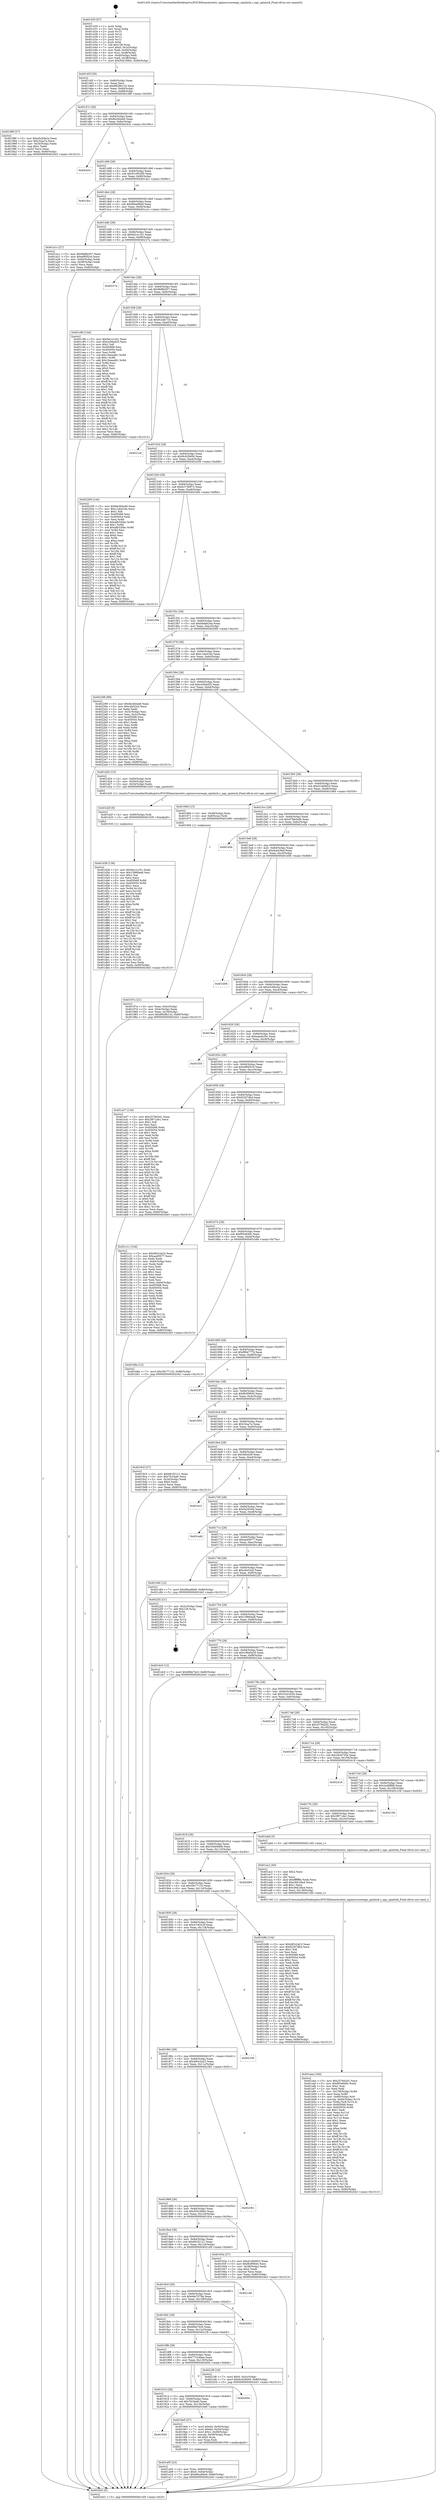 digraph "0x401430" {
  label = "0x401430 (/mnt/c/Users/mathe/Desktop/tcc/POCII/binaries/extr_nginxsrccorengx_spinlock.c_ngx_spinlock_Final-ollvm.out::main(0))"
  labelloc = "t"
  node[shape=record]

  Entry [label="",width=0.3,height=0.3,shape=circle,fillcolor=black,style=filled]
  "0x40145f" [label="{
     0x40145f [29]\l
     | [instrs]\l
     &nbsp;&nbsp;0x40145f \<+3\>: mov -0x80(%rbp),%eax\l
     &nbsp;&nbsp;0x401462 \<+2\>: mov %eax,%ecx\l
     &nbsp;&nbsp;0x401464 \<+6\>: sub $0x8828b132,%ecx\l
     &nbsp;&nbsp;0x40146a \<+6\>: mov %eax,-0x84(%rbp)\l
     &nbsp;&nbsp;0x401470 \<+6\>: mov %ecx,-0x88(%rbp)\l
     &nbsp;&nbsp;0x401476 \<+6\>: je 000000000040198f \<main+0x55f\>\l
  }"]
  "0x40198f" [label="{
     0x40198f [27]\l
     | [instrs]\l
     &nbsp;&nbsp;0x40198f \<+5\>: mov $0xe5c84e2a,%eax\l
     &nbsp;&nbsp;0x401994 \<+5\>: mov $0x32aa7a,%ecx\l
     &nbsp;&nbsp;0x401999 \<+3\>: mov -0x34(%rbp),%edx\l
     &nbsp;&nbsp;0x40199c \<+3\>: cmp $0x1,%edx\l
     &nbsp;&nbsp;0x40199f \<+3\>: cmovl %ecx,%eax\l
     &nbsp;&nbsp;0x4019a2 \<+3\>: mov %eax,-0x80(%rbp)\l
     &nbsp;&nbsp;0x4019a5 \<+5\>: jmp 0000000000402443 \<main+0x1013\>\l
  }"]
  "0x40147c" [label="{
     0x40147c [28]\l
     | [instrs]\l
     &nbsp;&nbsp;0x40147c \<+5\>: jmp 0000000000401481 \<main+0x51\>\l
     &nbsp;&nbsp;0x401481 \<+6\>: mov -0x84(%rbp),%eax\l
     &nbsp;&nbsp;0x401487 \<+5\>: sub $0x8e2b0a46,%eax\l
     &nbsp;&nbsp;0x40148c \<+6\>: mov %eax,-0x8c(%rbp)\l
     &nbsp;&nbsp;0x401492 \<+6\>: je 000000000040243c \<main+0x100c\>\l
  }"]
  Exit [label="",width=0.3,height=0.3,shape=circle,fillcolor=black,style=filled,peripheries=2]
  "0x40243c" [label="{
     0x40243c\l
  }", style=dashed]
  "0x401498" [label="{
     0x401498 [28]\l
     | [instrs]\l
     &nbsp;&nbsp;0x401498 \<+5\>: jmp 000000000040149d \<main+0x6d\>\l
     &nbsp;&nbsp;0x40149d \<+6\>: mov -0x84(%rbp),%eax\l
     &nbsp;&nbsp;0x4014a3 \<+5\>: sub $0x91c95260,%eax\l
     &nbsp;&nbsp;0x4014a8 \<+6\>: mov %eax,-0x90(%rbp)\l
     &nbsp;&nbsp;0x4014ae \<+6\>: je 0000000000401dcc \<main+0x99c\>\l
  }"]
  "0x401d38" [label="{
     0x401d38 [136]\l
     | [instrs]\l
     &nbsp;&nbsp;0x401d38 \<+5\>: mov $0x9a1cc161,%edx\l
     &nbsp;&nbsp;0x401d3d \<+5\>: mov $0x15860ea8,%esi\l
     &nbsp;&nbsp;0x401d42 \<+2\>: mov $0x1,%al\l
     &nbsp;&nbsp;0x401d44 \<+2\>: xor %ecx,%ecx\l
     &nbsp;&nbsp;0x401d46 \<+8\>: mov 0x405068,%r8d\l
     &nbsp;&nbsp;0x401d4e \<+8\>: mov 0x405054,%r9d\l
     &nbsp;&nbsp;0x401d56 \<+3\>: sub $0x1,%ecx\l
     &nbsp;&nbsp;0x401d59 \<+3\>: mov %r8d,%r10d\l
     &nbsp;&nbsp;0x401d5c \<+3\>: add %ecx,%r10d\l
     &nbsp;&nbsp;0x401d5f \<+4\>: imul %r10d,%r8d\l
     &nbsp;&nbsp;0x401d63 \<+4\>: and $0x1,%r8d\l
     &nbsp;&nbsp;0x401d67 \<+4\>: cmp $0x0,%r8d\l
     &nbsp;&nbsp;0x401d6b \<+4\>: sete %r11b\l
     &nbsp;&nbsp;0x401d6f \<+4\>: cmp $0xa,%r9d\l
     &nbsp;&nbsp;0x401d73 \<+3\>: setl %bl\l
     &nbsp;&nbsp;0x401d76 \<+3\>: mov %r11b,%r14b\l
     &nbsp;&nbsp;0x401d79 \<+4\>: xor $0xff,%r14b\l
     &nbsp;&nbsp;0x401d7d \<+3\>: mov %bl,%r15b\l
     &nbsp;&nbsp;0x401d80 \<+4\>: xor $0xff,%r15b\l
     &nbsp;&nbsp;0x401d84 \<+2\>: xor $0x1,%al\l
     &nbsp;&nbsp;0x401d86 \<+3\>: mov %r14b,%r12b\l
     &nbsp;&nbsp;0x401d89 \<+4\>: and $0xff,%r12b\l
     &nbsp;&nbsp;0x401d8d \<+3\>: and %al,%r11b\l
     &nbsp;&nbsp;0x401d90 \<+3\>: mov %r15b,%r13b\l
     &nbsp;&nbsp;0x401d93 \<+4\>: and $0xff,%r13b\l
     &nbsp;&nbsp;0x401d97 \<+2\>: and %al,%bl\l
     &nbsp;&nbsp;0x401d99 \<+3\>: or %r11b,%r12b\l
     &nbsp;&nbsp;0x401d9c \<+3\>: or %bl,%r13b\l
     &nbsp;&nbsp;0x401d9f \<+3\>: xor %r13b,%r12b\l
     &nbsp;&nbsp;0x401da2 \<+3\>: or %r15b,%r14b\l
     &nbsp;&nbsp;0x401da5 \<+4\>: xor $0xff,%r14b\l
     &nbsp;&nbsp;0x401da9 \<+2\>: or $0x1,%al\l
     &nbsp;&nbsp;0x401dab \<+3\>: and %al,%r14b\l
     &nbsp;&nbsp;0x401dae \<+3\>: or %r14b,%r12b\l
     &nbsp;&nbsp;0x401db1 \<+4\>: test $0x1,%r12b\l
     &nbsp;&nbsp;0x401db5 \<+3\>: cmovne %esi,%edx\l
     &nbsp;&nbsp;0x401db8 \<+3\>: mov %edx,-0x80(%rbp)\l
     &nbsp;&nbsp;0x401dbb \<+5\>: jmp 0000000000402443 \<main+0x1013\>\l
  }"]
  "0x401dcc" [label="{
     0x401dcc\l
  }", style=dashed]
  "0x4014b4" [label="{
     0x4014b4 [28]\l
     | [instrs]\l
     &nbsp;&nbsp;0x4014b4 \<+5\>: jmp 00000000004014b9 \<main+0x89\>\l
     &nbsp;&nbsp;0x4014b9 \<+6\>: mov -0x84(%rbp),%eax\l
     &nbsp;&nbsp;0x4014bf \<+5\>: sub $0x96ea99a9,%eax\l
     &nbsp;&nbsp;0x4014c4 \<+6\>: mov %eax,-0x94(%rbp)\l
     &nbsp;&nbsp;0x4014ca \<+6\>: je 0000000000401a1c \<main+0x5ec\>\l
  }"]
  "0x401d2f" [label="{
     0x401d2f [9]\l
     | [instrs]\l
     &nbsp;&nbsp;0x401d2f \<+4\>: mov -0x60(%rbp),%rdi\l
     &nbsp;&nbsp;0x401d33 \<+5\>: call 0000000000401030 \<free@plt\>\l
     | [calls]\l
     &nbsp;&nbsp;0x401030 \{1\} (unknown)\l
  }"]
  "0x401a1c" [label="{
     0x401a1c [27]\l
     | [instrs]\l
     &nbsp;&nbsp;0x401a1c \<+5\>: mov $0x9bf6b507,%eax\l
     &nbsp;&nbsp;0x401a21 \<+5\>: mov $0xef95f2c0,%ecx\l
     &nbsp;&nbsp;0x401a26 \<+3\>: mov -0x64(%rbp),%edx\l
     &nbsp;&nbsp;0x401a29 \<+3\>: cmp -0x58(%rbp),%edx\l
     &nbsp;&nbsp;0x401a2c \<+3\>: cmovl %ecx,%eax\l
     &nbsp;&nbsp;0x401a2f \<+3\>: mov %eax,-0x80(%rbp)\l
     &nbsp;&nbsp;0x401a32 \<+5\>: jmp 0000000000402443 \<main+0x1013\>\l
  }"]
  "0x4014d0" [label="{
     0x4014d0 [28]\l
     | [instrs]\l
     &nbsp;&nbsp;0x4014d0 \<+5\>: jmp 00000000004014d5 \<main+0xa5\>\l
     &nbsp;&nbsp;0x4014d5 \<+6\>: mov -0x84(%rbp),%eax\l
     &nbsp;&nbsp;0x4014db \<+5\>: sub $0x9a1cc161,%eax\l
     &nbsp;&nbsp;0x4014e0 \<+6\>: mov %eax,-0x98(%rbp)\l
     &nbsp;&nbsp;0x4014e6 \<+6\>: je 000000000040237a \<main+0xf4a\>\l
  }"]
  "0x401aea" [label="{
     0x401aea [160]\l
     | [instrs]\l
     &nbsp;&nbsp;0x401aea \<+5\>: mov $0x2578d2d1,%ecx\l
     &nbsp;&nbsp;0x401aef \<+5\>: mov $0xf654649c,%edx\l
     &nbsp;&nbsp;0x401af4 \<+3\>: mov $0x1,%sil\l
     &nbsp;&nbsp;0x401af7 \<+2\>: xor %edi,%edi\l
     &nbsp;&nbsp;0x401af9 \<+7\>: mov -0x138(%rbp),%r8d\l
     &nbsp;&nbsp;0x401b00 \<+4\>: imul %eax,%r8d\l
     &nbsp;&nbsp;0x401b04 \<+4\>: mov -0x60(%rbp),%r9\l
     &nbsp;&nbsp;0x401b08 \<+4\>: movslq -0x64(%rbp),%r10\l
     &nbsp;&nbsp;0x401b0c \<+4\>: mov %r8d,(%r9,%r10,4)\l
     &nbsp;&nbsp;0x401b10 \<+7\>: mov 0x405068,%eax\l
     &nbsp;&nbsp;0x401b17 \<+8\>: mov 0x405054,%r8d\l
     &nbsp;&nbsp;0x401b1f \<+3\>: sub $0x1,%edi\l
     &nbsp;&nbsp;0x401b22 \<+3\>: mov %eax,%r11d\l
     &nbsp;&nbsp;0x401b25 \<+3\>: add %edi,%r11d\l
     &nbsp;&nbsp;0x401b28 \<+4\>: imul %r11d,%eax\l
     &nbsp;&nbsp;0x401b2c \<+3\>: and $0x1,%eax\l
     &nbsp;&nbsp;0x401b2f \<+3\>: cmp $0x0,%eax\l
     &nbsp;&nbsp;0x401b32 \<+3\>: sete %bl\l
     &nbsp;&nbsp;0x401b35 \<+4\>: cmp $0xa,%r8d\l
     &nbsp;&nbsp;0x401b39 \<+4\>: setl %r14b\l
     &nbsp;&nbsp;0x401b3d \<+3\>: mov %bl,%r15b\l
     &nbsp;&nbsp;0x401b40 \<+4\>: xor $0xff,%r15b\l
     &nbsp;&nbsp;0x401b44 \<+3\>: mov %r14b,%r12b\l
     &nbsp;&nbsp;0x401b47 \<+4\>: xor $0xff,%r12b\l
     &nbsp;&nbsp;0x401b4b \<+4\>: xor $0x1,%sil\l
     &nbsp;&nbsp;0x401b4f \<+3\>: mov %r15b,%r13b\l
     &nbsp;&nbsp;0x401b52 \<+4\>: and $0xff,%r13b\l
     &nbsp;&nbsp;0x401b56 \<+3\>: and %sil,%bl\l
     &nbsp;&nbsp;0x401b59 \<+3\>: mov %r12b,%al\l
     &nbsp;&nbsp;0x401b5c \<+2\>: and $0xff,%al\l
     &nbsp;&nbsp;0x401b5e \<+3\>: and %sil,%r14b\l
     &nbsp;&nbsp;0x401b61 \<+3\>: or %bl,%r13b\l
     &nbsp;&nbsp;0x401b64 \<+3\>: or %r14b,%al\l
     &nbsp;&nbsp;0x401b67 \<+3\>: xor %al,%r13b\l
     &nbsp;&nbsp;0x401b6a \<+3\>: or %r12b,%r15b\l
     &nbsp;&nbsp;0x401b6d \<+4\>: xor $0xff,%r15b\l
     &nbsp;&nbsp;0x401b71 \<+4\>: or $0x1,%sil\l
     &nbsp;&nbsp;0x401b75 \<+3\>: and %sil,%r15b\l
     &nbsp;&nbsp;0x401b78 \<+3\>: or %r15b,%r13b\l
     &nbsp;&nbsp;0x401b7b \<+4\>: test $0x1,%r13b\l
     &nbsp;&nbsp;0x401b7f \<+3\>: cmovne %edx,%ecx\l
     &nbsp;&nbsp;0x401b82 \<+3\>: mov %ecx,-0x80(%rbp)\l
     &nbsp;&nbsp;0x401b85 \<+5\>: jmp 0000000000402443 \<main+0x1013\>\l
  }"]
  "0x40237a" [label="{
     0x40237a\l
  }", style=dashed]
  "0x4014ec" [label="{
     0x4014ec [28]\l
     | [instrs]\l
     &nbsp;&nbsp;0x4014ec \<+5\>: jmp 00000000004014f1 \<main+0xc1\>\l
     &nbsp;&nbsp;0x4014f1 \<+6\>: mov -0x84(%rbp),%eax\l
     &nbsp;&nbsp;0x4014f7 \<+5\>: sub $0x9bf6b507,%eax\l
     &nbsp;&nbsp;0x4014fc \<+6\>: mov %eax,-0x9c(%rbp)\l
     &nbsp;&nbsp;0x401502 \<+6\>: je 0000000000401c90 \<main+0x860\>\l
  }"]
  "0x401ac2" [label="{
     0x401ac2 [40]\l
     | [instrs]\l
     &nbsp;&nbsp;0x401ac2 \<+5\>: mov $0x2,%ecx\l
     &nbsp;&nbsp;0x401ac7 \<+1\>: cltd\l
     &nbsp;&nbsp;0x401ac8 \<+2\>: idiv %ecx\l
     &nbsp;&nbsp;0x401aca \<+6\>: imul $0xfffffffe,%edx,%ecx\l
     &nbsp;&nbsp;0x401ad0 \<+6\>: add $0xc9dc28a4,%ecx\l
     &nbsp;&nbsp;0x401ad6 \<+3\>: add $0x1,%ecx\l
     &nbsp;&nbsp;0x401ad9 \<+6\>: sub $0xc9dc28a4,%ecx\l
     &nbsp;&nbsp;0x401adf \<+6\>: mov %ecx,-0x138(%rbp)\l
     &nbsp;&nbsp;0x401ae5 \<+5\>: call 0000000000401160 \<next_i\>\l
     | [calls]\l
     &nbsp;&nbsp;0x401160 \{1\} (/mnt/c/Users/mathe/Desktop/tcc/POCII/binaries/extr_nginxsrccorengx_spinlock.c_ngx_spinlock_Final-ollvm.out::next_i)\l
  }"]
  "0x401c90" [label="{
     0x401c90 [144]\l
     | [instrs]\l
     &nbsp;&nbsp;0x401c90 \<+5\>: mov $0x9a1cc161,%eax\l
     &nbsp;&nbsp;0x401c95 \<+5\>: mov $0xce56ed25,%ecx\l
     &nbsp;&nbsp;0x401c9a \<+2\>: mov $0x1,%dl\l
     &nbsp;&nbsp;0x401c9c \<+7\>: mov 0x405068,%esi\l
     &nbsp;&nbsp;0x401ca3 \<+7\>: mov 0x405054,%edi\l
     &nbsp;&nbsp;0x401caa \<+3\>: mov %esi,%r8d\l
     &nbsp;&nbsp;0x401cad \<+7\>: sub $0x10eea481,%r8d\l
     &nbsp;&nbsp;0x401cb4 \<+4\>: sub $0x1,%r8d\l
     &nbsp;&nbsp;0x401cb8 \<+7\>: add $0x10eea481,%r8d\l
     &nbsp;&nbsp;0x401cbf \<+4\>: imul %r8d,%esi\l
     &nbsp;&nbsp;0x401cc3 \<+3\>: and $0x1,%esi\l
     &nbsp;&nbsp;0x401cc6 \<+3\>: cmp $0x0,%esi\l
     &nbsp;&nbsp;0x401cc9 \<+4\>: sete %r9b\l
     &nbsp;&nbsp;0x401ccd \<+3\>: cmp $0xa,%edi\l
     &nbsp;&nbsp;0x401cd0 \<+4\>: setl %r10b\l
     &nbsp;&nbsp;0x401cd4 \<+3\>: mov %r9b,%r11b\l
     &nbsp;&nbsp;0x401cd7 \<+4\>: xor $0xff,%r11b\l
     &nbsp;&nbsp;0x401cdb \<+3\>: mov %r10b,%bl\l
     &nbsp;&nbsp;0x401cde \<+3\>: xor $0xff,%bl\l
     &nbsp;&nbsp;0x401ce1 \<+3\>: xor $0x1,%dl\l
     &nbsp;&nbsp;0x401ce4 \<+3\>: mov %r11b,%r14b\l
     &nbsp;&nbsp;0x401ce7 \<+4\>: and $0xff,%r14b\l
     &nbsp;&nbsp;0x401ceb \<+3\>: and %dl,%r9b\l
     &nbsp;&nbsp;0x401cee \<+3\>: mov %bl,%r15b\l
     &nbsp;&nbsp;0x401cf1 \<+4\>: and $0xff,%r15b\l
     &nbsp;&nbsp;0x401cf5 \<+3\>: and %dl,%r10b\l
     &nbsp;&nbsp;0x401cf8 \<+3\>: or %r9b,%r14b\l
     &nbsp;&nbsp;0x401cfb \<+3\>: or %r10b,%r15b\l
     &nbsp;&nbsp;0x401cfe \<+3\>: xor %r15b,%r14b\l
     &nbsp;&nbsp;0x401d01 \<+3\>: or %bl,%r11b\l
     &nbsp;&nbsp;0x401d04 \<+4\>: xor $0xff,%r11b\l
     &nbsp;&nbsp;0x401d08 \<+3\>: or $0x1,%dl\l
     &nbsp;&nbsp;0x401d0b \<+3\>: and %dl,%r11b\l
     &nbsp;&nbsp;0x401d0e \<+3\>: or %r11b,%r14b\l
     &nbsp;&nbsp;0x401d11 \<+4\>: test $0x1,%r14b\l
     &nbsp;&nbsp;0x401d15 \<+3\>: cmovne %ecx,%eax\l
     &nbsp;&nbsp;0x401d18 \<+3\>: mov %eax,-0x80(%rbp)\l
     &nbsp;&nbsp;0x401d1b \<+5\>: jmp 0000000000402443 \<main+0x1013\>\l
  }"]
  "0x401508" [label="{
     0x401508 [28]\l
     | [instrs]\l
     &nbsp;&nbsp;0x401508 \<+5\>: jmp 000000000040150d \<main+0xdd\>\l
     &nbsp;&nbsp;0x40150d \<+6\>: mov -0x84(%rbp),%eax\l
     &nbsp;&nbsp;0x401513 \<+5\>: sub $0x9c2db71b,%eax\l
     &nbsp;&nbsp;0x401518 \<+6\>: mov %eax,-0xa0(%rbp)\l
     &nbsp;&nbsp;0x40151e \<+6\>: je 00000000004021cd \<main+0xd9d\>\l
  }"]
  "0x401a05" [label="{
     0x401a05 [23]\l
     | [instrs]\l
     &nbsp;&nbsp;0x401a05 \<+4\>: mov %rax,-0x60(%rbp)\l
     &nbsp;&nbsp;0x401a09 \<+7\>: movl $0x0,-0x64(%rbp)\l
     &nbsp;&nbsp;0x401a10 \<+7\>: movl $0x96ea99a9,-0x80(%rbp)\l
     &nbsp;&nbsp;0x401a17 \<+5\>: jmp 0000000000402443 \<main+0x1013\>\l
  }"]
  "0x4021cd" [label="{
     0x4021cd\l
  }", style=dashed]
  "0x401524" [label="{
     0x401524 [28]\l
     | [instrs]\l
     &nbsp;&nbsp;0x401524 \<+5\>: jmp 0000000000401529 \<main+0xf9\>\l
     &nbsp;&nbsp;0x401529 \<+6\>: mov -0x84(%rbp),%eax\l
     &nbsp;&nbsp;0x40152f \<+5\>: sub $0x9c429494,%eax\l
     &nbsp;&nbsp;0x401534 \<+6\>: mov %eax,-0xa4(%rbp)\l
     &nbsp;&nbsp;0x40153a \<+6\>: je 0000000000402209 \<main+0xdd9\>\l
  }"]
  "0x401930" [label="{
     0x401930\l
  }", style=dashed]
  "0x402209" [label="{
     0x402209 [144]\l
     | [instrs]\l
     &nbsp;&nbsp;0x402209 \<+5\>: mov $0x8e2b0a46,%eax\l
     &nbsp;&nbsp;0x40220e \<+5\>: mov $0xc1ab416e,%ecx\l
     &nbsp;&nbsp;0x402213 \<+2\>: mov $0x1,%dl\l
     &nbsp;&nbsp;0x402215 \<+7\>: mov 0x405068,%esi\l
     &nbsp;&nbsp;0x40221c \<+7\>: mov 0x405054,%edi\l
     &nbsp;&nbsp;0x402223 \<+3\>: mov %esi,%r8d\l
     &nbsp;&nbsp;0x402226 \<+7\>: add $0xafb32bbc,%r8d\l
     &nbsp;&nbsp;0x40222d \<+4\>: sub $0x1,%r8d\l
     &nbsp;&nbsp;0x402231 \<+7\>: sub $0xafb32bbc,%r8d\l
     &nbsp;&nbsp;0x402238 \<+4\>: imul %r8d,%esi\l
     &nbsp;&nbsp;0x40223c \<+3\>: and $0x1,%esi\l
     &nbsp;&nbsp;0x40223f \<+3\>: cmp $0x0,%esi\l
     &nbsp;&nbsp;0x402242 \<+4\>: sete %r9b\l
     &nbsp;&nbsp;0x402246 \<+3\>: cmp $0xa,%edi\l
     &nbsp;&nbsp;0x402249 \<+4\>: setl %r10b\l
     &nbsp;&nbsp;0x40224d \<+3\>: mov %r9b,%r11b\l
     &nbsp;&nbsp;0x402250 \<+4\>: xor $0xff,%r11b\l
     &nbsp;&nbsp;0x402254 \<+3\>: mov %r10b,%bl\l
     &nbsp;&nbsp;0x402257 \<+3\>: xor $0xff,%bl\l
     &nbsp;&nbsp;0x40225a \<+3\>: xor $0x1,%dl\l
     &nbsp;&nbsp;0x40225d \<+3\>: mov %r11b,%r14b\l
     &nbsp;&nbsp;0x402260 \<+4\>: and $0xff,%r14b\l
     &nbsp;&nbsp;0x402264 \<+3\>: and %dl,%r9b\l
     &nbsp;&nbsp;0x402267 \<+3\>: mov %bl,%r15b\l
     &nbsp;&nbsp;0x40226a \<+4\>: and $0xff,%r15b\l
     &nbsp;&nbsp;0x40226e \<+3\>: and %dl,%r10b\l
     &nbsp;&nbsp;0x402271 \<+3\>: or %r9b,%r14b\l
     &nbsp;&nbsp;0x402274 \<+3\>: or %r10b,%r15b\l
     &nbsp;&nbsp;0x402277 \<+3\>: xor %r15b,%r14b\l
     &nbsp;&nbsp;0x40227a \<+3\>: or %bl,%r11b\l
     &nbsp;&nbsp;0x40227d \<+4\>: xor $0xff,%r11b\l
     &nbsp;&nbsp;0x402281 \<+3\>: or $0x1,%dl\l
     &nbsp;&nbsp;0x402284 \<+3\>: and %dl,%r11b\l
     &nbsp;&nbsp;0x402287 \<+3\>: or %r11b,%r14b\l
     &nbsp;&nbsp;0x40228a \<+4\>: test $0x1,%r14b\l
     &nbsp;&nbsp;0x40228e \<+3\>: cmovne %ecx,%eax\l
     &nbsp;&nbsp;0x402291 \<+3\>: mov %eax,-0x80(%rbp)\l
     &nbsp;&nbsp;0x402294 \<+5\>: jmp 0000000000402443 \<main+0x1013\>\l
  }"]
  "0x401540" [label="{
     0x401540 [28]\l
     | [instrs]\l
     &nbsp;&nbsp;0x401540 \<+5\>: jmp 0000000000401545 \<main+0x115\>\l
     &nbsp;&nbsp;0x401545 \<+6\>: mov -0x84(%rbp),%eax\l
     &nbsp;&nbsp;0x40154b \<+5\>: sub $0xb2736973,%eax\l
     &nbsp;&nbsp;0x401550 \<+6\>: mov %eax,-0xa8(%rbp)\l
     &nbsp;&nbsp;0x401556 \<+6\>: je 000000000040239e \<main+0xf6e\>\l
  }"]
  "0x4019e0" [label="{
     0x4019e0 [37]\l
     | [instrs]\l
     &nbsp;&nbsp;0x4019e0 \<+7\>: movl $0x64,-0x50(%rbp)\l
     &nbsp;&nbsp;0x4019e7 \<+7\>: movl $0x64,-0x54(%rbp)\l
     &nbsp;&nbsp;0x4019ee \<+7\>: movl $0x1,-0x58(%rbp)\l
     &nbsp;&nbsp;0x4019f5 \<+4\>: movslq -0x58(%rbp),%rax\l
     &nbsp;&nbsp;0x4019f9 \<+4\>: shl $0x2,%rax\l
     &nbsp;&nbsp;0x4019fd \<+3\>: mov %rax,%rdi\l
     &nbsp;&nbsp;0x401a00 \<+5\>: call 0000000000401050 \<malloc@plt\>\l
     | [calls]\l
     &nbsp;&nbsp;0x401050 \{1\} (unknown)\l
  }"]
  "0x40239e" [label="{
     0x40239e\l
  }", style=dashed]
  "0x40155c" [label="{
     0x40155c [28]\l
     | [instrs]\l
     &nbsp;&nbsp;0x40155c \<+5\>: jmp 0000000000401561 \<main+0x131\>\l
     &nbsp;&nbsp;0x401561 \<+6\>: mov -0x84(%rbp),%eax\l
     &nbsp;&nbsp;0x401567 \<+5\>: sub $0xbbdeb2ea,%eax\l
     &nbsp;&nbsp;0x40156c \<+6\>: mov %eax,-0xac(%rbp)\l
     &nbsp;&nbsp;0x401572 \<+6\>: je 00000000004020f4 \<main+0xcc4\>\l
  }"]
  "0x401914" [label="{
     0x401914 [28]\l
     | [instrs]\l
     &nbsp;&nbsp;0x401914 \<+5\>: jmp 0000000000401919 \<main+0x4e9\>\l
     &nbsp;&nbsp;0x401919 \<+6\>: mov -0x84(%rbp),%eax\l
     &nbsp;&nbsp;0x40191f \<+5\>: sub $0x7fc34afc,%eax\l
     &nbsp;&nbsp;0x401924 \<+6\>: mov %eax,-0x134(%rbp)\l
     &nbsp;&nbsp;0x40192a \<+6\>: je 00000000004019e0 \<main+0x5b0\>\l
  }"]
  "0x4020f4" [label="{
     0x4020f4\l
  }", style=dashed]
  "0x401578" [label="{
     0x401578 [28]\l
     | [instrs]\l
     &nbsp;&nbsp;0x401578 \<+5\>: jmp 000000000040157d \<main+0x14d\>\l
     &nbsp;&nbsp;0x40157d \<+6\>: mov -0x84(%rbp),%eax\l
     &nbsp;&nbsp;0x401583 \<+5\>: sub $0xc1ab416e,%eax\l
     &nbsp;&nbsp;0x401588 \<+6\>: mov %eax,-0xb0(%rbp)\l
     &nbsp;&nbsp;0x40158e \<+6\>: je 0000000000402299 \<main+0xe69\>\l
  }"]
  "0x40200e" [label="{
     0x40200e\l
  }", style=dashed]
  "0x402299" [label="{
     0x402299 [89]\l
     | [instrs]\l
     &nbsp;&nbsp;0x402299 \<+5\>: mov $0x8e2b0a46,%eax\l
     &nbsp;&nbsp;0x40229e \<+5\>: mov $0xc6a52a5,%ecx\l
     &nbsp;&nbsp;0x4022a3 \<+2\>: xor %edx,%edx\l
     &nbsp;&nbsp;0x4022a5 \<+3\>: mov -0x3c(%rbp),%esi\l
     &nbsp;&nbsp;0x4022a8 \<+3\>: mov %esi,-0x2c(%rbp)\l
     &nbsp;&nbsp;0x4022ab \<+7\>: mov 0x405068,%esi\l
     &nbsp;&nbsp;0x4022b2 \<+7\>: mov 0x405054,%edi\l
     &nbsp;&nbsp;0x4022b9 \<+3\>: sub $0x1,%edx\l
     &nbsp;&nbsp;0x4022bc \<+3\>: mov %esi,%r8d\l
     &nbsp;&nbsp;0x4022bf \<+3\>: add %edx,%r8d\l
     &nbsp;&nbsp;0x4022c2 \<+4\>: imul %r8d,%esi\l
     &nbsp;&nbsp;0x4022c6 \<+3\>: and $0x1,%esi\l
     &nbsp;&nbsp;0x4022c9 \<+3\>: cmp $0x0,%esi\l
     &nbsp;&nbsp;0x4022cc \<+4\>: sete %r9b\l
     &nbsp;&nbsp;0x4022d0 \<+3\>: cmp $0xa,%edi\l
     &nbsp;&nbsp;0x4022d3 \<+4\>: setl %r10b\l
     &nbsp;&nbsp;0x4022d7 \<+3\>: mov %r9b,%r11b\l
     &nbsp;&nbsp;0x4022da \<+3\>: and %r10b,%r11b\l
     &nbsp;&nbsp;0x4022dd \<+3\>: xor %r10b,%r9b\l
     &nbsp;&nbsp;0x4022e0 \<+3\>: or %r9b,%r11b\l
     &nbsp;&nbsp;0x4022e3 \<+4\>: test $0x1,%r11b\l
     &nbsp;&nbsp;0x4022e7 \<+3\>: cmovne %ecx,%eax\l
     &nbsp;&nbsp;0x4022ea \<+3\>: mov %eax,-0x80(%rbp)\l
     &nbsp;&nbsp;0x4022ed \<+5\>: jmp 0000000000402443 \<main+0x1013\>\l
  }"]
  "0x401594" [label="{
     0x401594 [28]\l
     | [instrs]\l
     &nbsp;&nbsp;0x401594 \<+5\>: jmp 0000000000401599 \<main+0x169\>\l
     &nbsp;&nbsp;0x401599 \<+6\>: mov -0x84(%rbp),%eax\l
     &nbsp;&nbsp;0x40159f \<+5\>: sub $0xce56ed25,%eax\l
     &nbsp;&nbsp;0x4015a4 \<+6\>: mov %eax,-0xb4(%rbp)\l
     &nbsp;&nbsp;0x4015aa \<+6\>: je 0000000000401d20 \<main+0x8f0\>\l
  }"]
  "0x4018f8" [label="{
     0x4018f8 [28]\l
     | [instrs]\l
     &nbsp;&nbsp;0x4018f8 \<+5\>: jmp 00000000004018fd \<main+0x4cd\>\l
     &nbsp;&nbsp;0x4018fd \<+6\>: mov -0x84(%rbp),%eax\l
     &nbsp;&nbsp;0x401903 \<+5\>: sub $0x77224bea,%eax\l
     &nbsp;&nbsp;0x401908 \<+6\>: mov %eax,-0x130(%rbp)\l
     &nbsp;&nbsp;0x40190e \<+6\>: je 000000000040200e \<main+0xbde\>\l
  }"]
  "0x401d20" [label="{
     0x401d20 [15]\l
     | [instrs]\l
     &nbsp;&nbsp;0x401d20 \<+4\>: mov -0x60(%rbp),%rdi\l
     &nbsp;&nbsp;0x401d24 \<+3\>: mov -0x50(%rbp),%esi\l
     &nbsp;&nbsp;0x401d27 \<+3\>: mov -0x54(%rbp),%edx\l
     &nbsp;&nbsp;0x401d2a \<+5\>: call 0000000000401420 \<ngx_spinlock\>\l
     | [calls]\l
     &nbsp;&nbsp;0x401420 \{1\} (/mnt/c/Users/mathe/Desktop/tcc/POCII/binaries/extr_nginxsrccorengx_spinlock.c_ngx_spinlock_Final-ollvm.out::ngx_spinlock)\l
  }"]
  "0x4015b0" [label="{
     0x4015b0 [28]\l
     | [instrs]\l
     &nbsp;&nbsp;0x4015b0 \<+5\>: jmp 00000000004015b5 \<main+0x185\>\l
     &nbsp;&nbsp;0x4015b5 \<+6\>: mov -0x84(%rbp),%eax\l
     &nbsp;&nbsp;0x4015bb \<+5\>: sub $0xd14b9d53,%eax\l
     &nbsp;&nbsp;0x4015c0 \<+6\>: mov %eax,-0xb8(%rbp)\l
     &nbsp;&nbsp;0x4015c6 \<+6\>: je 000000000040196d \<main+0x53d\>\l
  }"]
  "0x4021f6" [label="{
     0x4021f6 [19]\l
     | [instrs]\l
     &nbsp;&nbsp;0x4021f6 \<+7\>: movl $0x0,-0x3c(%rbp)\l
     &nbsp;&nbsp;0x4021fd \<+7\>: movl $0x9c429494,-0x80(%rbp)\l
     &nbsp;&nbsp;0x402204 \<+5\>: jmp 0000000000402443 \<main+0x1013\>\l
  }"]
  "0x40196d" [label="{
     0x40196d [13]\l
     | [instrs]\l
     &nbsp;&nbsp;0x40196d \<+4\>: mov -0x48(%rbp),%rax\l
     &nbsp;&nbsp;0x401971 \<+4\>: mov 0x8(%rax),%rdi\l
     &nbsp;&nbsp;0x401975 \<+5\>: call 0000000000401060 \<atoi@plt\>\l
     | [calls]\l
     &nbsp;&nbsp;0x401060 \{1\} (unknown)\l
  }"]
  "0x4015cc" [label="{
     0x4015cc [28]\l
     | [instrs]\l
     &nbsp;&nbsp;0x4015cc \<+5\>: jmp 00000000004015d1 \<main+0x1a1\>\l
     &nbsp;&nbsp;0x4015d1 \<+6\>: mov -0x84(%rbp),%eax\l
     &nbsp;&nbsp;0x4015d7 \<+5\>: sub $0xd7b6cbd6,%eax\l
     &nbsp;&nbsp;0x4015dc \<+6\>: mov %eax,-0xbc(%rbp)\l
     &nbsp;&nbsp;0x4015e2 \<+6\>: je 0000000000401e5b \<main+0xa2b\>\l
  }"]
  "0x4018dc" [label="{
     0x4018dc [28]\l
     | [instrs]\l
     &nbsp;&nbsp;0x4018dc \<+5\>: jmp 00000000004018e1 \<main+0x4b1\>\l
     &nbsp;&nbsp;0x4018e1 \<+6\>: mov -0x84(%rbp),%eax\l
     &nbsp;&nbsp;0x4018e7 \<+5\>: sub $0x6fbb74c0,%eax\l
     &nbsp;&nbsp;0x4018ec \<+6\>: mov %eax,-0x12c(%rbp)\l
     &nbsp;&nbsp;0x4018f2 \<+6\>: je 00000000004021f6 \<main+0xdc6\>\l
  }"]
  "0x401e5b" [label="{
     0x401e5b\l
  }", style=dashed]
  "0x4015e8" [label="{
     0x4015e8 [28]\l
     | [instrs]\l
     &nbsp;&nbsp;0x4015e8 \<+5\>: jmp 00000000004015ed \<main+0x1bd\>\l
     &nbsp;&nbsp;0x4015ed \<+6\>: mov -0x84(%rbp),%eax\l
     &nbsp;&nbsp;0x4015f3 \<+5\>: sub $0xdca436ef,%eax\l
     &nbsp;&nbsp;0x4015f8 \<+6\>: mov %eax,-0xc0(%rbp)\l
     &nbsp;&nbsp;0x4015fe \<+6\>: je 0000000000401e08 \<main+0x9d8\>\l
  }"]
  "0x402002" [label="{
     0x402002\l
  }", style=dashed]
  "0x401e08" [label="{
     0x401e08\l
  }", style=dashed]
  "0x401604" [label="{
     0x401604 [28]\l
     | [instrs]\l
     &nbsp;&nbsp;0x401604 \<+5\>: jmp 0000000000401609 \<main+0x1d9\>\l
     &nbsp;&nbsp;0x401609 \<+6\>: mov -0x84(%rbp),%eax\l
     &nbsp;&nbsp;0x40160f \<+5\>: sub $0xe5c84e2a,%eax\l
     &nbsp;&nbsp;0x401614 \<+6\>: mov %eax,-0xc4(%rbp)\l
     &nbsp;&nbsp;0x40161a \<+6\>: je 00000000004019aa \<main+0x57a\>\l
  }"]
  "0x4018c0" [label="{
     0x4018c0 [28]\l
     | [instrs]\l
     &nbsp;&nbsp;0x4018c0 \<+5\>: jmp 00000000004018c5 \<main+0x495\>\l
     &nbsp;&nbsp;0x4018c5 \<+6\>: mov -0x84(%rbp),%eax\l
     &nbsp;&nbsp;0x4018cb \<+5\>: sub $0x6de7079a,%eax\l
     &nbsp;&nbsp;0x4018d0 \<+6\>: mov %eax,-0x128(%rbp)\l
     &nbsp;&nbsp;0x4018d6 \<+6\>: je 0000000000402002 \<main+0xbd2\>\l
  }"]
  "0x4019aa" [label="{
     0x4019aa\l
  }", style=dashed]
  "0x401620" [label="{
     0x401620 [28]\l
     | [instrs]\l
     &nbsp;&nbsp;0x401620 \<+5\>: jmp 0000000000401625 \<main+0x1f5\>\l
     &nbsp;&nbsp;0x401625 \<+6\>: mov -0x84(%rbp),%eax\l
     &nbsp;&nbsp;0x40162b \<+5\>: sub $0xeae6a20c,%eax\l
     &nbsp;&nbsp;0x401630 \<+6\>: mov %eax,-0xc8(%rbp)\l
     &nbsp;&nbsp;0x401636 \<+6\>: je 0000000000401f35 \<main+0xb05\>\l
  }"]
  "0x4021d9" [label="{
     0x4021d9\l
  }", style=dashed]
  "0x401f35" [label="{
     0x401f35\l
  }", style=dashed]
  "0x40163c" [label="{
     0x40163c [28]\l
     | [instrs]\l
     &nbsp;&nbsp;0x40163c \<+5\>: jmp 0000000000401641 \<main+0x211\>\l
     &nbsp;&nbsp;0x401641 \<+6\>: mov -0x84(%rbp),%eax\l
     &nbsp;&nbsp;0x401647 \<+5\>: sub $0xef95f2c0,%eax\l
     &nbsp;&nbsp;0x40164c \<+6\>: mov %eax,-0xcc(%rbp)\l
     &nbsp;&nbsp;0x401652 \<+6\>: je 0000000000401a37 \<main+0x607\>\l
  }"]
  "0x40197a" [label="{
     0x40197a [21]\l
     | [instrs]\l
     &nbsp;&nbsp;0x40197a \<+3\>: mov %eax,-0x4c(%rbp)\l
     &nbsp;&nbsp;0x40197d \<+3\>: mov -0x4c(%rbp),%eax\l
     &nbsp;&nbsp;0x401980 \<+3\>: mov %eax,-0x34(%rbp)\l
     &nbsp;&nbsp;0x401983 \<+7\>: movl $0x8828b132,-0x80(%rbp)\l
     &nbsp;&nbsp;0x40198a \<+5\>: jmp 0000000000402443 \<main+0x1013\>\l
  }"]
  "0x401a37" [label="{
     0x401a37 [134]\l
     | [instrs]\l
     &nbsp;&nbsp;0x401a37 \<+5\>: mov $0x2578d2d1,%eax\l
     &nbsp;&nbsp;0x401a3c \<+5\>: mov $0x2f971de1,%ecx\l
     &nbsp;&nbsp;0x401a41 \<+2\>: mov $0x1,%dl\l
     &nbsp;&nbsp;0x401a43 \<+2\>: xor %esi,%esi\l
     &nbsp;&nbsp;0x401a45 \<+7\>: mov 0x405068,%edi\l
     &nbsp;&nbsp;0x401a4c \<+8\>: mov 0x405054,%r8d\l
     &nbsp;&nbsp;0x401a54 \<+3\>: sub $0x1,%esi\l
     &nbsp;&nbsp;0x401a57 \<+3\>: mov %edi,%r9d\l
     &nbsp;&nbsp;0x401a5a \<+3\>: add %esi,%r9d\l
     &nbsp;&nbsp;0x401a5d \<+4\>: imul %r9d,%edi\l
     &nbsp;&nbsp;0x401a61 \<+3\>: and $0x1,%edi\l
     &nbsp;&nbsp;0x401a64 \<+3\>: cmp $0x0,%edi\l
     &nbsp;&nbsp;0x401a67 \<+4\>: sete %r10b\l
     &nbsp;&nbsp;0x401a6b \<+4\>: cmp $0xa,%r8d\l
     &nbsp;&nbsp;0x401a6f \<+4\>: setl %r11b\l
     &nbsp;&nbsp;0x401a73 \<+3\>: mov %r10b,%bl\l
     &nbsp;&nbsp;0x401a76 \<+3\>: xor $0xff,%bl\l
     &nbsp;&nbsp;0x401a79 \<+3\>: mov %r11b,%r14b\l
     &nbsp;&nbsp;0x401a7c \<+4\>: xor $0xff,%r14b\l
     &nbsp;&nbsp;0x401a80 \<+3\>: xor $0x0,%dl\l
     &nbsp;&nbsp;0x401a83 \<+3\>: mov %bl,%r15b\l
     &nbsp;&nbsp;0x401a86 \<+4\>: and $0x0,%r15b\l
     &nbsp;&nbsp;0x401a8a \<+3\>: and %dl,%r10b\l
     &nbsp;&nbsp;0x401a8d \<+3\>: mov %r14b,%r12b\l
     &nbsp;&nbsp;0x401a90 \<+4\>: and $0x0,%r12b\l
     &nbsp;&nbsp;0x401a94 \<+3\>: and %dl,%r11b\l
     &nbsp;&nbsp;0x401a97 \<+3\>: or %r10b,%r15b\l
     &nbsp;&nbsp;0x401a9a \<+3\>: or %r11b,%r12b\l
     &nbsp;&nbsp;0x401a9d \<+3\>: xor %r12b,%r15b\l
     &nbsp;&nbsp;0x401aa0 \<+3\>: or %r14b,%bl\l
     &nbsp;&nbsp;0x401aa3 \<+3\>: xor $0xff,%bl\l
     &nbsp;&nbsp;0x401aa6 \<+3\>: or $0x0,%dl\l
     &nbsp;&nbsp;0x401aa9 \<+2\>: and %dl,%bl\l
     &nbsp;&nbsp;0x401aab \<+3\>: or %bl,%r15b\l
     &nbsp;&nbsp;0x401aae \<+4\>: test $0x1,%r15b\l
     &nbsp;&nbsp;0x401ab2 \<+3\>: cmovne %ecx,%eax\l
     &nbsp;&nbsp;0x401ab5 \<+3\>: mov %eax,-0x80(%rbp)\l
     &nbsp;&nbsp;0x401ab8 \<+5\>: jmp 0000000000402443 \<main+0x1013\>\l
  }"]
  "0x401658" [label="{
     0x401658 [28]\l
     | [instrs]\l
     &nbsp;&nbsp;0x401658 \<+5\>: jmp 000000000040165d \<main+0x22d\>\l
     &nbsp;&nbsp;0x40165d \<+6\>: mov -0x84(%rbp),%eax\l
     &nbsp;&nbsp;0x401663 \<+5\>: sub $0xf2267db4,%eax\l
     &nbsp;&nbsp;0x401668 \<+6\>: mov %eax,-0xd0(%rbp)\l
     &nbsp;&nbsp;0x40166e \<+6\>: je 0000000000401c1c \<main+0x7ec\>\l
  }"]
  "0x401430" [label="{
     0x401430 [47]\l
     | [instrs]\l
     &nbsp;&nbsp;0x401430 \<+1\>: push %rbp\l
     &nbsp;&nbsp;0x401431 \<+3\>: mov %rsp,%rbp\l
     &nbsp;&nbsp;0x401434 \<+2\>: push %r15\l
     &nbsp;&nbsp;0x401436 \<+2\>: push %r14\l
     &nbsp;&nbsp;0x401438 \<+2\>: push %r13\l
     &nbsp;&nbsp;0x40143a \<+2\>: push %r12\l
     &nbsp;&nbsp;0x40143c \<+1\>: push %rbx\l
     &nbsp;&nbsp;0x40143d \<+7\>: sub $0x128,%rsp\l
     &nbsp;&nbsp;0x401444 \<+7\>: movl $0x0,-0x3c(%rbp)\l
     &nbsp;&nbsp;0x40144b \<+3\>: mov %edi,-0x40(%rbp)\l
     &nbsp;&nbsp;0x40144e \<+4\>: mov %rsi,-0x48(%rbp)\l
     &nbsp;&nbsp;0x401452 \<+3\>: mov -0x40(%rbp),%edi\l
     &nbsp;&nbsp;0x401455 \<+3\>: mov %edi,-0x38(%rbp)\l
     &nbsp;&nbsp;0x401458 \<+7\>: movl $0x5041890c,-0x80(%rbp)\l
  }"]
  "0x401c1c" [label="{
     0x401c1c [104]\l
     | [instrs]\l
     &nbsp;&nbsp;0x401c1c \<+5\>: mov $0x483c2a23,%eax\l
     &nbsp;&nbsp;0x401c21 \<+5\>: mov $0xaad5677,%ecx\l
     &nbsp;&nbsp;0x401c26 \<+2\>: xor %edx,%edx\l
     &nbsp;&nbsp;0x401c28 \<+3\>: mov -0x64(%rbp),%esi\l
     &nbsp;&nbsp;0x401c2b \<+2\>: mov %edx,%edi\l
     &nbsp;&nbsp;0x401c2d \<+2\>: sub %esi,%edi\l
     &nbsp;&nbsp;0x401c2f \<+2\>: mov %edx,%esi\l
     &nbsp;&nbsp;0x401c31 \<+3\>: sub $0x1,%esi\l
     &nbsp;&nbsp;0x401c34 \<+2\>: add %esi,%edi\l
     &nbsp;&nbsp;0x401c36 \<+2\>: mov %edx,%esi\l
     &nbsp;&nbsp;0x401c38 \<+2\>: sub %edi,%esi\l
     &nbsp;&nbsp;0x401c3a \<+3\>: mov %esi,-0x64(%rbp)\l
     &nbsp;&nbsp;0x401c3d \<+7\>: mov 0x405068,%esi\l
     &nbsp;&nbsp;0x401c44 \<+7\>: mov 0x405054,%edi\l
     &nbsp;&nbsp;0x401c4b \<+3\>: sub $0x1,%edx\l
     &nbsp;&nbsp;0x401c4e \<+3\>: mov %esi,%r8d\l
     &nbsp;&nbsp;0x401c51 \<+3\>: add %edx,%r8d\l
     &nbsp;&nbsp;0x401c54 \<+4\>: imul %r8d,%esi\l
     &nbsp;&nbsp;0x401c58 \<+3\>: and $0x1,%esi\l
     &nbsp;&nbsp;0x401c5b \<+3\>: cmp $0x0,%esi\l
     &nbsp;&nbsp;0x401c5e \<+4\>: sete %r9b\l
     &nbsp;&nbsp;0x401c62 \<+3\>: cmp $0xa,%edi\l
     &nbsp;&nbsp;0x401c65 \<+4\>: setl %r10b\l
     &nbsp;&nbsp;0x401c69 \<+3\>: mov %r9b,%r11b\l
     &nbsp;&nbsp;0x401c6c \<+3\>: and %r10b,%r11b\l
     &nbsp;&nbsp;0x401c6f \<+3\>: xor %r10b,%r9b\l
     &nbsp;&nbsp;0x401c72 \<+3\>: or %r9b,%r11b\l
     &nbsp;&nbsp;0x401c75 \<+4\>: test $0x1,%r11b\l
     &nbsp;&nbsp;0x401c79 \<+3\>: cmovne %ecx,%eax\l
     &nbsp;&nbsp;0x401c7c \<+3\>: mov %eax,-0x80(%rbp)\l
     &nbsp;&nbsp;0x401c7f \<+5\>: jmp 0000000000402443 \<main+0x1013\>\l
  }"]
  "0x401674" [label="{
     0x401674 [28]\l
     | [instrs]\l
     &nbsp;&nbsp;0x401674 \<+5\>: jmp 0000000000401679 \<main+0x249\>\l
     &nbsp;&nbsp;0x401679 \<+6\>: mov -0x84(%rbp),%eax\l
     &nbsp;&nbsp;0x40167f \<+5\>: sub $0xf654649c,%eax\l
     &nbsp;&nbsp;0x401684 \<+6\>: mov %eax,-0xd4(%rbp)\l
     &nbsp;&nbsp;0x40168a \<+6\>: je 0000000000401b8a \<main+0x75a\>\l
  }"]
  "0x402443" [label="{
     0x402443 [5]\l
     | [instrs]\l
     &nbsp;&nbsp;0x402443 \<+5\>: jmp 000000000040145f \<main+0x2f\>\l
  }"]
  "0x401b8a" [label="{
     0x401b8a [12]\l
     | [instrs]\l
     &nbsp;&nbsp;0x401b8a \<+7\>: movl $0x39c77132,-0x80(%rbp)\l
     &nbsp;&nbsp;0x401b91 \<+5\>: jmp 0000000000402443 \<main+0x1013\>\l
  }"]
  "0x401690" [label="{
     0x401690 [28]\l
     | [instrs]\l
     &nbsp;&nbsp;0x401690 \<+5\>: jmp 0000000000401695 \<main+0x265\>\l
     &nbsp;&nbsp;0x401695 \<+6\>: mov -0x84(%rbp),%eax\l
     &nbsp;&nbsp;0x40169b \<+5\>: sub $0xf89e777b,%eax\l
     &nbsp;&nbsp;0x4016a0 \<+6\>: mov %eax,-0xd8(%rbp)\l
     &nbsp;&nbsp;0x4016a6 \<+6\>: je 00000000004023f7 \<main+0xfc7\>\l
  }"]
  "0x4018a4" [label="{
     0x4018a4 [28]\l
     | [instrs]\l
     &nbsp;&nbsp;0x4018a4 \<+5\>: jmp 00000000004018a9 \<main+0x479\>\l
     &nbsp;&nbsp;0x4018a9 \<+6\>: mov -0x84(%rbp),%eax\l
     &nbsp;&nbsp;0x4018af \<+5\>: sub $0x681f2121,%eax\l
     &nbsp;&nbsp;0x4018b4 \<+6\>: mov %eax,-0x124(%rbp)\l
     &nbsp;&nbsp;0x4018ba \<+6\>: je 00000000004021d9 \<main+0xda9\>\l
  }"]
  "0x4023f7" [label="{
     0x4023f7\l
  }", style=dashed]
  "0x4016ac" [label="{
     0x4016ac [28]\l
     | [instrs]\l
     &nbsp;&nbsp;0x4016ac \<+5\>: jmp 00000000004016b1 \<main+0x281\>\l
     &nbsp;&nbsp;0x4016b1 \<+6\>: mov -0x84(%rbp),%eax\l
     &nbsp;&nbsp;0x4016b7 \<+5\>: sub $0xfb3f0644,%eax\l
     &nbsp;&nbsp;0x4016bc \<+6\>: mov %eax,-0xdc(%rbp)\l
     &nbsp;&nbsp;0x4016c2 \<+6\>: je 0000000000401955 \<main+0x525\>\l
  }"]
  "0x40193a" [label="{
     0x40193a [27]\l
     | [instrs]\l
     &nbsp;&nbsp;0x40193a \<+5\>: mov $0xd14b9d53,%eax\l
     &nbsp;&nbsp;0x40193f \<+5\>: mov $0xfb3f0644,%ecx\l
     &nbsp;&nbsp;0x401944 \<+3\>: mov -0x38(%rbp),%edx\l
     &nbsp;&nbsp;0x401947 \<+3\>: cmp $0x2,%edx\l
     &nbsp;&nbsp;0x40194a \<+3\>: cmovne %ecx,%eax\l
     &nbsp;&nbsp;0x40194d \<+3\>: mov %eax,-0x80(%rbp)\l
     &nbsp;&nbsp;0x401950 \<+5\>: jmp 0000000000402443 \<main+0x1013\>\l
  }"]
  "0x401955" [label="{
     0x401955\l
  }", style=dashed]
  "0x4016c8" [label="{
     0x4016c8 [28]\l
     | [instrs]\l
     &nbsp;&nbsp;0x4016c8 \<+5\>: jmp 00000000004016cd \<main+0x29d\>\l
     &nbsp;&nbsp;0x4016cd \<+6\>: mov -0x84(%rbp),%eax\l
     &nbsp;&nbsp;0x4016d3 \<+5\>: sub $0x32aa7a,%eax\l
     &nbsp;&nbsp;0x4016d8 \<+6\>: mov %eax,-0xe0(%rbp)\l
     &nbsp;&nbsp;0x4016de \<+6\>: je 00000000004019c5 \<main+0x595\>\l
  }"]
  "0x401888" [label="{
     0x401888 [28]\l
     | [instrs]\l
     &nbsp;&nbsp;0x401888 \<+5\>: jmp 000000000040188d \<main+0x45d\>\l
     &nbsp;&nbsp;0x40188d \<+6\>: mov -0x84(%rbp),%eax\l
     &nbsp;&nbsp;0x401893 \<+5\>: sub $0x5041890c,%eax\l
     &nbsp;&nbsp;0x401898 \<+6\>: mov %eax,-0x120(%rbp)\l
     &nbsp;&nbsp;0x40189e \<+6\>: je 000000000040193a \<main+0x50a\>\l
  }"]
  "0x4019c5" [label="{
     0x4019c5 [27]\l
     | [instrs]\l
     &nbsp;&nbsp;0x4019c5 \<+5\>: mov $0x681f2121,%eax\l
     &nbsp;&nbsp;0x4019ca \<+5\>: mov $0x7fc34afc,%ecx\l
     &nbsp;&nbsp;0x4019cf \<+3\>: mov -0x34(%rbp),%edx\l
     &nbsp;&nbsp;0x4019d2 \<+3\>: cmp $0x0,%edx\l
     &nbsp;&nbsp;0x4019d5 \<+3\>: cmove %ecx,%eax\l
     &nbsp;&nbsp;0x4019d8 \<+3\>: mov %eax,-0x80(%rbp)\l
     &nbsp;&nbsp;0x4019db \<+5\>: jmp 0000000000402443 \<main+0x1013\>\l
  }"]
  "0x4016e4" [label="{
     0x4016e4 [28]\l
     | [instrs]\l
     &nbsp;&nbsp;0x4016e4 \<+5\>: jmp 00000000004016e9 \<main+0x2b9\>\l
     &nbsp;&nbsp;0x4016e9 \<+6\>: mov -0x84(%rbp),%eax\l
     &nbsp;&nbsp;0x4016ef \<+5\>: sub $0x3efcb28,%eax\l
     &nbsp;&nbsp;0x4016f4 \<+6\>: mov %eax,-0xe4(%rbp)\l
     &nbsp;&nbsp;0x4016fa \<+6\>: je 0000000000401ec2 \<main+0xa92\>\l
  }"]
  "0x402361" [label="{
     0x402361\l
  }", style=dashed]
  "0x401ec2" [label="{
     0x401ec2\l
  }", style=dashed]
  "0x401700" [label="{
     0x401700 [28]\l
     | [instrs]\l
     &nbsp;&nbsp;0x401700 \<+5\>: jmp 0000000000401705 \<main+0x2d5\>\l
     &nbsp;&nbsp;0x401705 \<+6\>: mov -0x84(%rbp),%eax\l
     &nbsp;&nbsp;0x40170b \<+5\>: sub $0x5a29344,%eax\l
     &nbsp;&nbsp;0x401710 \<+6\>: mov %eax,-0xe8(%rbp)\l
     &nbsp;&nbsp;0x401716 \<+6\>: je 0000000000401edd \<main+0xaad\>\l
  }"]
  "0x40186c" [label="{
     0x40186c [28]\l
     | [instrs]\l
     &nbsp;&nbsp;0x40186c \<+5\>: jmp 0000000000401871 \<main+0x441\>\l
     &nbsp;&nbsp;0x401871 \<+6\>: mov -0x84(%rbp),%eax\l
     &nbsp;&nbsp;0x401877 \<+5\>: sub $0x483c2a23,%eax\l
     &nbsp;&nbsp;0x40187c \<+6\>: mov %eax,-0x11c(%rbp)\l
     &nbsp;&nbsp;0x401882 \<+6\>: je 0000000000402361 \<main+0xf31\>\l
  }"]
  "0x401edd" [label="{
     0x401edd\l
  }", style=dashed]
  "0x40171c" [label="{
     0x40171c [28]\l
     | [instrs]\l
     &nbsp;&nbsp;0x40171c \<+5\>: jmp 0000000000401721 \<main+0x2f1\>\l
     &nbsp;&nbsp;0x401721 \<+6\>: mov -0x84(%rbp),%eax\l
     &nbsp;&nbsp;0x401727 \<+5\>: sub $0xaad5677,%eax\l
     &nbsp;&nbsp;0x40172c \<+6\>: mov %eax,-0xec(%rbp)\l
     &nbsp;&nbsp;0x401732 \<+6\>: je 0000000000401c84 \<main+0x854\>\l
  }"]
  "0x402100" [label="{
     0x402100\l
  }", style=dashed]
  "0x401c84" [label="{
     0x401c84 [12]\l
     | [instrs]\l
     &nbsp;&nbsp;0x401c84 \<+7\>: movl $0x96ea99a9,-0x80(%rbp)\l
     &nbsp;&nbsp;0x401c8b \<+5\>: jmp 0000000000402443 \<main+0x1013\>\l
  }"]
  "0x401738" [label="{
     0x401738 [28]\l
     | [instrs]\l
     &nbsp;&nbsp;0x401738 \<+5\>: jmp 000000000040173d \<main+0x30d\>\l
     &nbsp;&nbsp;0x40173d \<+6\>: mov -0x84(%rbp),%eax\l
     &nbsp;&nbsp;0x401743 \<+5\>: sub $0xc6a52a5,%eax\l
     &nbsp;&nbsp;0x401748 \<+6\>: mov %eax,-0xf0(%rbp)\l
     &nbsp;&nbsp;0x40174e \<+6\>: je 00000000004022f2 \<main+0xec2\>\l
  }"]
  "0x401850" [label="{
     0x401850 [28]\l
     | [instrs]\l
     &nbsp;&nbsp;0x401850 \<+5\>: jmp 0000000000401855 \<main+0x425\>\l
     &nbsp;&nbsp;0x401855 \<+6\>: mov -0x84(%rbp),%eax\l
     &nbsp;&nbsp;0x40185b \<+5\>: sub $0x47c83c2f,%eax\l
     &nbsp;&nbsp;0x401860 \<+6\>: mov %eax,-0x118(%rbp)\l
     &nbsp;&nbsp;0x401866 \<+6\>: je 0000000000402100 \<main+0xcd0\>\l
  }"]
  "0x4022f2" [label="{
     0x4022f2 [21]\l
     | [instrs]\l
     &nbsp;&nbsp;0x4022f2 \<+3\>: mov -0x2c(%rbp),%eax\l
     &nbsp;&nbsp;0x4022f5 \<+7\>: add $0x128,%rsp\l
     &nbsp;&nbsp;0x4022fc \<+1\>: pop %rbx\l
     &nbsp;&nbsp;0x4022fd \<+2\>: pop %r12\l
     &nbsp;&nbsp;0x4022ff \<+2\>: pop %r13\l
     &nbsp;&nbsp;0x402301 \<+2\>: pop %r14\l
     &nbsp;&nbsp;0x402303 \<+2\>: pop %r15\l
     &nbsp;&nbsp;0x402305 \<+1\>: pop %rbp\l
     &nbsp;&nbsp;0x402306 \<+1\>: ret\l
  }"]
  "0x401754" [label="{
     0x401754 [28]\l
     | [instrs]\l
     &nbsp;&nbsp;0x401754 \<+5\>: jmp 0000000000401759 \<main+0x329\>\l
     &nbsp;&nbsp;0x401759 \<+6\>: mov -0x84(%rbp),%eax\l
     &nbsp;&nbsp;0x40175f \<+5\>: sub $0x15860ea8,%eax\l
     &nbsp;&nbsp;0x401764 \<+6\>: mov %eax,-0xf4(%rbp)\l
     &nbsp;&nbsp;0x40176a \<+6\>: je 0000000000401dc0 \<main+0x990\>\l
  }"]
  "0x401b96" [label="{
     0x401b96 [134]\l
     | [instrs]\l
     &nbsp;&nbsp;0x401b96 \<+5\>: mov $0x483c2a23,%eax\l
     &nbsp;&nbsp;0x401b9b \<+5\>: mov $0xf2267db4,%ecx\l
     &nbsp;&nbsp;0x401ba0 \<+2\>: mov $0x1,%dl\l
     &nbsp;&nbsp;0x401ba2 \<+2\>: xor %esi,%esi\l
     &nbsp;&nbsp;0x401ba4 \<+7\>: mov 0x405068,%edi\l
     &nbsp;&nbsp;0x401bab \<+8\>: mov 0x405054,%r8d\l
     &nbsp;&nbsp;0x401bb3 \<+3\>: sub $0x1,%esi\l
     &nbsp;&nbsp;0x401bb6 \<+3\>: mov %edi,%r9d\l
     &nbsp;&nbsp;0x401bb9 \<+3\>: add %esi,%r9d\l
     &nbsp;&nbsp;0x401bbc \<+4\>: imul %r9d,%edi\l
     &nbsp;&nbsp;0x401bc0 \<+3\>: and $0x1,%edi\l
     &nbsp;&nbsp;0x401bc3 \<+3\>: cmp $0x0,%edi\l
     &nbsp;&nbsp;0x401bc6 \<+4\>: sete %r10b\l
     &nbsp;&nbsp;0x401bca \<+4\>: cmp $0xa,%r8d\l
     &nbsp;&nbsp;0x401bce \<+4\>: setl %r11b\l
     &nbsp;&nbsp;0x401bd2 \<+3\>: mov %r10b,%bl\l
     &nbsp;&nbsp;0x401bd5 \<+3\>: xor $0xff,%bl\l
     &nbsp;&nbsp;0x401bd8 \<+3\>: mov %r11b,%r14b\l
     &nbsp;&nbsp;0x401bdb \<+4\>: xor $0xff,%r14b\l
     &nbsp;&nbsp;0x401bdf \<+3\>: xor $0x1,%dl\l
     &nbsp;&nbsp;0x401be2 \<+3\>: mov %bl,%r15b\l
     &nbsp;&nbsp;0x401be5 \<+4\>: and $0xff,%r15b\l
     &nbsp;&nbsp;0x401be9 \<+3\>: and %dl,%r10b\l
     &nbsp;&nbsp;0x401bec \<+3\>: mov %r14b,%r12b\l
     &nbsp;&nbsp;0x401bef \<+4\>: and $0xff,%r12b\l
     &nbsp;&nbsp;0x401bf3 \<+3\>: and %dl,%r11b\l
     &nbsp;&nbsp;0x401bf6 \<+3\>: or %r10b,%r15b\l
     &nbsp;&nbsp;0x401bf9 \<+3\>: or %r11b,%r12b\l
     &nbsp;&nbsp;0x401bfc \<+3\>: xor %r12b,%r15b\l
     &nbsp;&nbsp;0x401bff \<+3\>: or %r14b,%bl\l
     &nbsp;&nbsp;0x401c02 \<+3\>: xor $0xff,%bl\l
     &nbsp;&nbsp;0x401c05 \<+3\>: or $0x1,%dl\l
     &nbsp;&nbsp;0x401c08 \<+2\>: and %dl,%bl\l
     &nbsp;&nbsp;0x401c0a \<+3\>: or %bl,%r15b\l
     &nbsp;&nbsp;0x401c0d \<+4\>: test $0x1,%r15b\l
     &nbsp;&nbsp;0x401c11 \<+3\>: cmovne %ecx,%eax\l
     &nbsp;&nbsp;0x401c14 \<+3\>: mov %eax,-0x80(%rbp)\l
     &nbsp;&nbsp;0x401c17 \<+5\>: jmp 0000000000402443 \<main+0x1013\>\l
  }"]
  "0x401dc0" [label="{
     0x401dc0 [12]\l
     | [instrs]\l
     &nbsp;&nbsp;0x401dc0 \<+7\>: movl $0x6fbb74c0,-0x80(%rbp)\l
     &nbsp;&nbsp;0x401dc7 \<+5\>: jmp 0000000000402443 \<main+0x1013\>\l
  }"]
  "0x401770" [label="{
     0x401770 [28]\l
     | [instrs]\l
     &nbsp;&nbsp;0x401770 \<+5\>: jmp 0000000000401775 \<main+0x345\>\l
     &nbsp;&nbsp;0x401775 \<+6\>: mov -0x84(%rbp),%eax\l
     &nbsp;&nbsp;0x40177b \<+5\>: sub $0x19be5e35,%eax\l
     &nbsp;&nbsp;0x401780 \<+6\>: mov %eax,-0xf8(%rbp)\l
     &nbsp;&nbsp;0x401786 \<+6\>: je 00000000004023aa \<main+0xf7a\>\l
  }"]
  "0x401834" [label="{
     0x401834 [28]\l
     | [instrs]\l
     &nbsp;&nbsp;0x401834 \<+5\>: jmp 0000000000401839 \<main+0x409\>\l
     &nbsp;&nbsp;0x401839 \<+6\>: mov -0x84(%rbp),%eax\l
     &nbsp;&nbsp;0x40183f \<+5\>: sub $0x39c77132,%eax\l
     &nbsp;&nbsp;0x401844 \<+6\>: mov %eax,-0x114(%rbp)\l
     &nbsp;&nbsp;0x40184a \<+6\>: je 0000000000401b96 \<main+0x766\>\l
  }"]
  "0x4023aa" [label="{
     0x4023aa\l
  }", style=dashed]
  "0x40178c" [label="{
     0x40178c [28]\l
     | [instrs]\l
     &nbsp;&nbsp;0x40178c \<+5\>: jmp 0000000000401791 \<main+0x361\>\l
     &nbsp;&nbsp;0x401791 \<+6\>: mov -0x84(%rbp),%eax\l
     &nbsp;&nbsp;0x401797 \<+5\>: sub $0x23c01634,%eax\l
     &nbsp;&nbsp;0x40179c \<+6\>: mov %eax,-0xfc(%rbp)\l
     &nbsp;&nbsp;0x4017a2 \<+6\>: je 00000000004021e5 \<main+0xdb5\>\l
  }"]
  "0x402094" [label="{
     0x402094\l
  }", style=dashed]
  "0x4021e5" [label="{
     0x4021e5\l
  }", style=dashed]
  "0x4017a8" [label="{
     0x4017a8 [28]\l
     | [instrs]\l
     &nbsp;&nbsp;0x4017a8 \<+5\>: jmp 00000000004017ad \<main+0x37d\>\l
     &nbsp;&nbsp;0x4017ad \<+6\>: mov -0x84(%rbp),%eax\l
     &nbsp;&nbsp;0x4017b3 \<+5\>: sub $0x2578d2d1,%eax\l
     &nbsp;&nbsp;0x4017b8 \<+6\>: mov %eax,-0x100(%rbp)\l
     &nbsp;&nbsp;0x4017be \<+6\>: je 0000000000402307 \<main+0xed7\>\l
  }"]
  "0x401818" [label="{
     0x401818 [28]\l
     | [instrs]\l
     &nbsp;&nbsp;0x401818 \<+5\>: jmp 000000000040181d \<main+0x3ed\>\l
     &nbsp;&nbsp;0x40181d \<+6\>: mov -0x84(%rbp),%eax\l
     &nbsp;&nbsp;0x401823 \<+5\>: sub $0x35d49d68,%eax\l
     &nbsp;&nbsp;0x401828 \<+6\>: mov %eax,-0x110(%rbp)\l
     &nbsp;&nbsp;0x40182e \<+6\>: je 0000000000402094 \<main+0xc64\>\l
  }"]
  "0x402307" [label="{
     0x402307\l
  }", style=dashed]
  "0x4017c4" [label="{
     0x4017c4 [28]\l
     | [instrs]\l
     &nbsp;&nbsp;0x4017c4 \<+5\>: jmp 00000000004017c9 \<main+0x399\>\l
     &nbsp;&nbsp;0x4017c9 \<+6\>: mov -0x84(%rbp),%eax\l
     &nbsp;&nbsp;0x4017cf \<+5\>: sub $0x26c6755a,%eax\l
     &nbsp;&nbsp;0x4017d4 \<+6\>: mov %eax,-0x104(%rbp)\l
     &nbsp;&nbsp;0x4017da \<+6\>: je 0000000000402418 \<main+0xfe8\>\l
  }"]
  "0x401abd" [label="{
     0x401abd [5]\l
     | [instrs]\l
     &nbsp;&nbsp;0x401abd \<+5\>: call 0000000000401160 \<next_i\>\l
     | [calls]\l
     &nbsp;&nbsp;0x401160 \{1\} (/mnt/c/Users/mathe/Desktop/tcc/POCII/binaries/extr_nginxsrccorengx_spinlock.c_ngx_spinlock_Final-ollvm.out::next_i)\l
  }"]
  "0x402418" [label="{
     0x402418\l
  }", style=dashed]
  "0x4017e0" [label="{
     0x4017e0 [28]\l
     | [instrs]\l
     &nbsp;&nbsp;0x4017e0 \<+5\>: jmp 00000000004017e5 \<main+0x3b5\>\l
     &nbsp;&nbsp;0x4017e5 \<+6\>: mov -0x84(%rbp),%eax\l
     &nbsp;&nbsp;0x4017eb \<+5\>: sub $0x2a48ff48,%eax\l
     &nbsp;&nbsp;0x4017f0 \<+6\>: mov %eax,-0x108(%rbp)\l
     &nbsp;&nbsp;0x4017f6 \<+6\>: je 0000000000402158 \<main+0xd28\>\l
  }"]
  "0x4017fc" [label="{
     0x4017fc [28]\l
     | [instrs]\l
     &nbsp;&nbsp;0x4017fc \<+5\>: jmp 0000000000401801 \<main+0x3d1\>\l
     &nbsp;&nbsp;0x401801 \<+6\>: mov -0x84(%rbp),%eax\l
     &nbsp;&nbsp;0x401807 \<+5\>: sub $0x2f971de1,%eax\l
     &nbsp;&nbsp;0x40180c \<+6\>: mov %eax,-0x10c(%rbp)\l
     &nbsp;&nbsp;0x401812 \<+6\>: je 0000000000401abd \<main+0x68d\>\l
  }"]
  "0x402158" [label="{
     0x402158\l
  }", style=dashed]
  Entry -> "0x401430" [label=" 1"]
  "0x40145f" -> "0x40198f" [label=" 1"]
  "0x40145f" -> "0x40147c" [label=" 19"]
  "0x4022f2" -> Exit [label=" 1"]
  "0x40147c" -> "0x40243c" [label=" 0"]
  "0x40147c" -> "0x401498" [label=" 19"]
  "0x402299" -> "0x402443" [label=" 1"]
  "0x401498" -> "0x401dcc" [label=" 0"]
  "0x401498" -> "0x4014b4" [label=" 19"]
  "0x402209" -> "0x402443" [label=" 1"]
  "0x4014b4" -> "0x401a1c" [label=" 2"]
  "0x4014b4" -> "0x4014d0" [label=" 17"]
  "0x4021f6" -> "0x402443" [label=" 1"]
  "0x4014d0" -> "0x40237a" [label=" 0"]
  "0x4014d0" -> "0x4014ec" [label=" 17"]
  "0x401dc0" -> "0x402443" [label=" 1"]
  "0x4014ec" -> "0x401c90" [label=" 1"]
  "0x4014ec" -> "0x401508" [label=" 16"]
  "0x401d38" -> "0x402443" [label=" 1"]
  "0x401508" -> "0x4021cd" [label=" 0"]
  "0x401508" -> "0x401524" [label=" 16"]
  "0x401d2f" -> "0x401d38" [label=" 1"]
  "0x401524" -> "0x402209" [label=" 1"]
  "0x401524" -> "0x401540" [label=" 15"]
  "0x401d20" -> "0x401d2f" [label=" 1"]
  "0x401540" -> "0x40239e" [label=" 0"]
  "0x401540" -> "0x40155c" [label=" 15"]
  "0x401c90" -> "0x402443" [label=" 1"]
  "0x40155c" -> "0x4020f4" [label=" 0"]
  "0x40155c" -> "0x401578" [label=" 15"]
  "0x401c1c" -> "0x402443" [label=" 1"]
  "0x401578" -> "0x402299" [label=" 1"]
  "0x401578" -> "0x401594" [label=" 14"]
  "0x401b96" -> "0x402443" [label=" 1"]
  "0x401594" -> "0x401d20" [label=" 1"]
  "0x401594" -> "0x4015b0" [label=" 13"]
  "0x401aea" -> "0x402443" [label=" 1"]
  "0x4015b0" -> "0x40196d" [label=" 1"]
  "0x4015b0" -> "0x4015cc" [label=" 12"]
  "0x401ac2" -> "0x401aea" [label=" 1"]
  "0x4015cc" -> "0x401e5b" [label=" 0"]
  "0x4015cc" -> "0x4015e8" [label=" 12"]
  "0x401a37" -> "0x402443" [label=" 1"]
  "0x4015e8" -> "0x401e08" [label=" 0"]
  "0x4015e8" -> "0x401604" [label=" 12"]
  "0x401a1c" -> "0x402443" [label=" 2"]
  "0x401604" -> "0x4019aa" [label=" 0"]
  "0x401604" -> "0x401620" [label=" 12"]
  "0x4019e0" -> "0x401a05" [label=" 1"]
  "0x401620" -> "0x401f35" [label=" 0"]
  "0x401620" -> "0x40163c" [label=" 12"]
  "0x401914" -> "0x401930" [label=" 0"]
  "0x40163c" -> "0x401a37" [label=" 1"]
  "0x40163c" -> "0x401658" [label=" 11"]
  "0x401c84" -> "0x402443" [label=" 1"]
  "0x401658" -> "0x401c1c" [label=" 1"]
  "0x401658" -> "0x401674" [label=" 10"]
  "0x4018f8" -> "0x401914" [label=" 1"]
  "0x401674" -> "0x401b8a" [label=" 1"]
  "0x401674" -> "0x401690" [label=" 9"]
  "0x4018f8" -> "0x40200e" [label=" 0"]
  "0x401690" -> "0x4023f7" [label=" 0"]
  "0x401690" -> "0x4016ac" [label=" 9"]
  "0x401b8a" -> "0x402443" [label=" 1"]
  "0x4016ac" -> "0x401955" [label=" 0"]
  "0x4016ac" -> "0x4016c8" [label=" 9"]
  "0x4018dc" -> "0x4018f8" [label=" 1"]
  "0x4016c8" -> "0x4019c5" [label=" 1"]
  "0x4016c8" -> "0x4016e4" [label=" 8"]
  "0x401abd" -> "0x401ac2" [label=" 1"]
  "0x4016e4" -> "0x401ec2" [label=" 0"]
  "0x4016e4" -> "0x401700" [label=" 8"]
  "0x4018c0" -> "0x4018dc" [label=" 2"]
  "0x401700" -> "0x401edd" [label=" 0"]
  "0x401700" -> "0x40171c" [label=" 8"]
  "0x401a05" -> "0x402443" [label=" 1"]
  "0x40171c" -> "0x401c84" [label=" 1"]
  "0x40171c" -> "0x401738" [label=" 7"]
  "0x4018a4" -> "0x4018c0" [label=" 2"]
  "0x401738" -> "0x4022f2" [label=" 1"]
  "0x401738" -> "0x401754" [label=" 6"]
  "0x401914" -> "0x4019e0" [label=" 1"]
  "0x401754" -> "0x401dc0" [label=" 1"]
  "0x401754" -> "0x401770" [label=" 5"]
  "0x4019c5" -> "0x402443" [label=" 1"]
  "0x401770" -> "0x4023aa" [label=" 0"]
  "0x401770" -> "0x40178c" [label=" 5"]
  "0x40197a" -> "0x402443" [label=" 1"]
  "0x40178c" -> "0x4021e5" [label=" 0"]
  "0x40178c" -> "0x4017a8" [label=" 5"]
  "0x40196d" -> "0x40197a" [label=" 1"]
  "0x4017a8" -> "0x402307" [label=" 0"]
  "0x4017a8" -> "0x4017c4" [label=" 5"]
  "0x401430" -> "0x40145f" [label=" 1"]
  "0x4017c4" -> "0x402418" [label=" 0"]
  "0x4017c4" -> "0x4017e0" [label=" 5"]
  "0x40193a" -> "0x402443" [label=" 1"]
  "0x4017e0" -> "0x402158" [label=" 0"]
  "0x4017e0" -> "0x4017fc" [label=" 5"]
  "0x401888" -> "0x4018a4" [label=" 2"]
  "0x4017fc" -> "0x401abd" [label=" 1"]
  "0x4017fc" -> "0x401818" [label=" 4"]
  "0x402443" -> "0x40145f" [label=" 19"]
  "0x401818" -> "0x402094" [label=" 0"]
  "0x401818" -> "0x401834" [label=" 4"]
  "0x40198f" -> "0x402443" [label=" 1"]
  "0x401834" -> "0x401b96" [label=" 1"]
  "0x401834" -> "0x401850" [label=" 3"]
  "0x4018a4" -> "0x4021d9" [label=" 0"]
  "0x401850" -> "0x402100" [label=" 0"]
  "0x401850" -> "0x40186c" [label=" 3"]
  "0x4018c0" -> "0x402002" [label=" 0"]
  "0x40186c" -> "0x402361" [label=" 0"]
  "0x40186c" -> "0x401888" [label=" 3"]
  "0x4018dc" -> "0x4021f6" [label=" 1"]
  "0x401888" -> "0x40193a" [label=" 1"]
}
